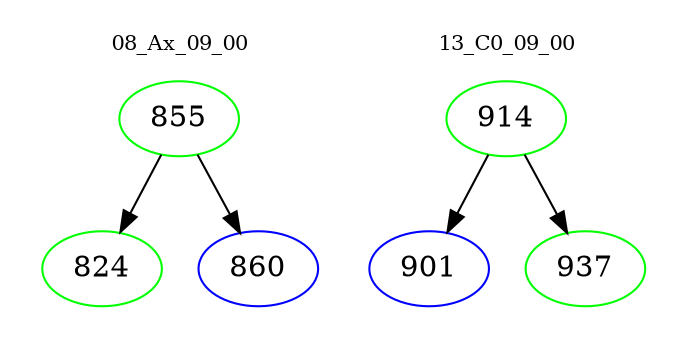 digraph{
subgraph cluster_0 {
color = white
label = "08_Ax_09_00";
fontsize=10;
T0_855 [label="855", color="green"]
T0_855 -> T0_824 [color="black"]
T0_824 [label="824", color="green"]
T0_855 -> T0_860 [color="black"]
T0_860 [label="860", color="blue"]
}
subgraph cluster_1 {
color = white
label = "13_C0_09_00";
fontsize=10;
T1_914 [label="914", color="green"]
T1_914 -> T1_901 [color="black"]
T1_901 [label="901", color="blue"]
T1_914 -> T1_937 [color="black"]
T1_937 [label="937", color="green"]
}
}
